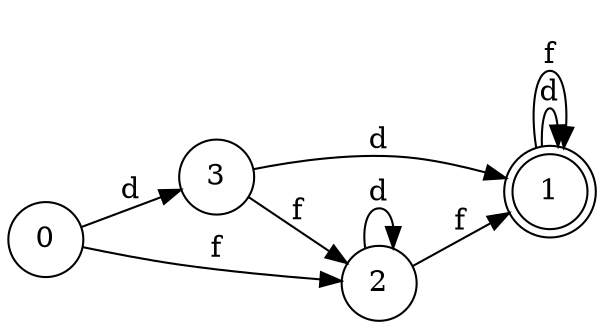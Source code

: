 digraph finite_state_machine {
	rankdir=LR;
	size="8,5"
	node [shape = circle]; "3" "2" "0";
	node [shape = doublecircle];
	"1" -> "1" [ label = "d" ];
	"1" -> "1" [ label = "f" ];
	"3" -> "1" [ label = "d" ];
	"3" -> "2" [ label = "f" ];
	"2" -> "2" [ label = "d" ];
	"2" -> "1" [ label = "f" ];
	"0" -> "3" [ label = "d" ];
	"0" -> "2" [ label = "f" ];
	}